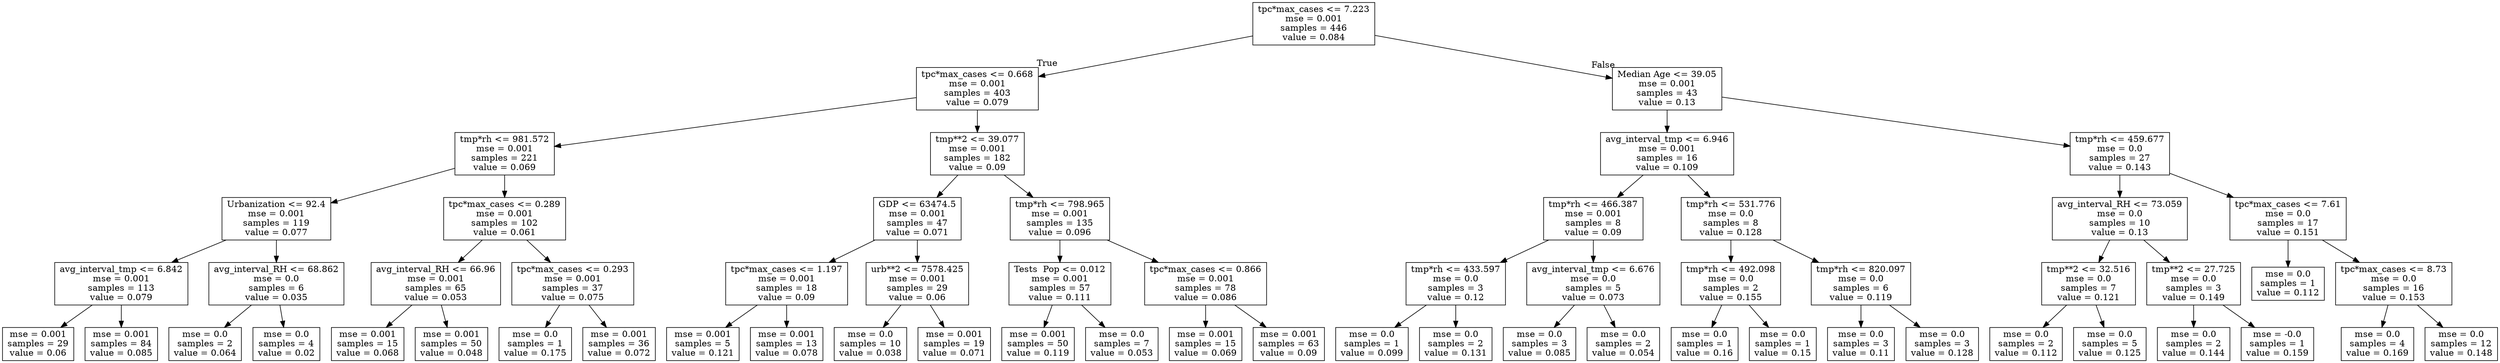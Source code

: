 digraph Tree {
node [shape=box] ;
0 [label="tpc*max_cases <= 7.223\nmse = 0.001\nsamples = 446\nvalue = 0.084"] ;
1 [label="tpc*max_cases <= 0.668\nmse = 0.001\nsamples = 403\nvalue = 0.079"] ;
0 -> 1 [labeldistance=2.5, labelangle=45, headlabel="True"] ;
2 [label="tmp*rh <= 981.572\nmse = 0.001\nsamples = 221\nvalue = 0.069"] ;
1 -> 2 ;
3 [label="Urbanization <= 92.4\nmse = 0.001\nsamples = 119\nvalue = 0.077"] ;
2 -> 3 ;
4 [label="avg_interval_tmp <= 6.842\nmse = 0.001\nsamples = 113\nvalue = 0.079"] ;
3 -> 4 ;
5 [label="mse = 0.001\nsamples = 29\nvalue = 0.06"] ;
4 -> 5 ;
6 [label="mse = 0.001\nsamples = 84\nvalue = 0.085"] ;
4 -> 6 ;
7 [label="avg_interval_RH <= 68.862\nmse = 0.0\nsamples = 6\nvalue = 0.035"] ;
3 -> 7 ;
8 [label="mse = 0.0\nsamples = 2\nvalue = 0.064"] ;
7 -> 8 ;
9 [label="mse = 0.0\nsamples = 4\nvalue = 0.02"] ;
7 -> 9 ;
10 [label="tpc*max_cases <= 0.289\nmse = 0.001\nsamples = 102\nvalue = 0.061"] ;
2 -> 10 ;
11 [label="avg_interval_RH <= 66.96\nmse = 0.001\nsamples = 65\nvalue = 0.053"] ;
10 -> 11 ;
12 [label="mse = 0.001\nsamples = 15\nvalue = 0.068"] ;
11 -> 12 ;
13 [label="mse = 0.001\nsamples = 50\nvalue = 0.048"] ;
11 -> 13 ;
14 [label="tpc*max_cases <= 0.293\nmse = 0.001\nsamples = 37\nvalue = 0.075"] ;
10 -> 14 ;
15 [label="mse = 0.0\nsamples = 1\nvalue = 0.175"] ;
14 -> 15 ;
16 [label="mse = 0.001\nsamples = 36\nvalue = 0.072"] ;
14 -> 16 ;
17 [label="tmp**2 <= 39.077\nmse = 0.001\nsamples = 182\nvalue = 0.09"] ;
1 -> 17 ;
18 [label="GDP <= 63474.5\nmse = 0.001\nsamples = 47\nvalue = 0.071"] ;
17 -> 18 ;
19 [label="tpc*max_cases <= 1.197\nmse = 0.001\nsamples = 18\nvalue = 0.09"] ;
18 -> 19 ;
20 [label="mse = 0.001\nsamples = 5\nvalue = 0.121"] ;
19 -> 20 ;
21 [label="mse = 0.001\nsamples = 13\nvalue = 0.078"] ;
19 -> 21 ;
22 [label="urb**2 <= 7578.425\nmse = 0.001\nsamples = 29\nvalue = 0.06"] ;
18 -> 22 ;
23 [label="mse = 0.0\nsamples = 10\nvalue = 0.038"] ;
22 -> 23 ;
24 [label="mse = 0.001\nsamples = 19\nvalue = 0.071"] ;
22 -> 24 ;
25 [label="tmp*rh <= 798.965\nmse = 0.001\nsamples = 135\nvalue = 0.096"] ;
17 -> 25 ;
26 [label="Tests \ Pop <= 0.012\nmse = 0.001\nsamples = 57\nvalue = 0.111"] ;
25 -> 26 ;
27 [label="mse = 0.001\nsamples = 50\nvalue = 0.119"] ;
26 -> 27 ;
28 [label="mse = 0.0\nsamples = 7\nvalue = 0.053"] ;
26 -> 28 ;
29 [label="tpc*max_cases <= 0.866\nmse = 0.001\nsamples = 78\nvalue = 0.086"] ;
25 -> 29 ;
30 [label="mse = 0.001\nsamples = 15\nvalue = 0.069"] ;
29 -> 30 ;
31 [label="mse = 0.001\nsamples = 63\nvalue = 0.09"] ;
29 -> 31 ;
32 [label="Median Age <= 39.05\nmse = 0.001\nsamples = 43\nvalue = 0.13"] ;
0 -> 32 [labeldistance=2.5, labelangle=-45, headlabel="False"] ;
33 [label="avg_interval_tmp <= 6.946\nmse = 0.001\nsamples = 16\nvalue = 0.109"] ;
32 -> 33 ;
34 [label="tmp*rh <= 466.387\nmse = 0.001\nsamples = 8\nvalue = 0.09"] ;
33 -> 34 ;
35 [label="tmp*rh <= 433.597\nmse = 0.0\nsamples = 3\nvalue = 0.12"] ;
34 -> 35 ;
36 [label="mse = 0.0\nsamples = 1\nvalue = 0.099"] ;
35 -> 36 ;
37 [label="mse = 0.0\nsamples = 2\nvalue = 0.131"] ;
35 -> 37 ;
38 [label="avg_interval_tmp <= 6.676\nmse = 0.0\nsamples = 5\nvalue = 0.073"] ;
34 -> 38 ;
39 [label="mse = 0.0\nsamples = 3\nvalue = 0.085"] ;
38 -> 39 ;
40 [label="mse = 0.0\nsamples = 2\nvalue = 0.054"] ;
38 -> 40 ;
41 [label="tmp*rh <= 531.776\nmse = 0.0\nsamples = 8\nvalue = 0.128"] ;
33 -> 41 ;
42 [label="tmp*rh <= 492.098\nmse = 0.0\nsamples = 2\nvalue = 0.155"] ;
41 -> 42 ;
43 [label="mse = 0.0\nsamples = 1\nvalue = 0.16"] ;
42 -> 43 ;
44 [label="mse = 0.0\nsamples = 1\nvalue = 0.15"] ;
42 -> 44 ;
45 [label="tmp*rh <= 820.097\nmse = 0.0\nsamples = 6\nvalue = 0.119"] ;
41 -> 45 ;
46 [label="mse = 0.0\nsamples = 3\nvalue = 0.11"] ;
45 -> 46 ;
47 [label="mse = 0.0\nsamples = 3\nvalue = 0.128"] ;
45 -> 47 ;
48 [label="tmp*rh <= 459.677\nmse = 0.0\nsamples = 27\nvalue = 0.143"] ;
32 -> 48 ;
49 [label="avg_interval_RH <= 73.059\nmse = 0.0\nsamples = 10\nvalue = 0.13"] ;
48 -> 49 ;
50 [label="tmp**2 <= 32.516\nmse = 0.0\nsamples = 7\nvalue = 0.121"] ;
49 -> 50 ;
51 [label="mse = 0.0\nsamples = 2\nvalue = 0.112"] ;
50 -> 51 ;
52 [label="mse = 0.0\nsamples = 5\nvalue = 0.125"] ;
50 -> 52 ;
53 [label="tmp**2 <= 27.725\nmse = 0.0\nsamples = 3\nvalue = 0.149"] ;
49 -> 53 ;
54 [label="mse = 0.0\nsamples = 2\nvalue = 0.144"] ;
53 -> 54 ;
55 [label="mse = -0.0\nsamples = 1\nvalue = 0.159"] ;
53 -> 55 ;
56 [label="tpc*max_cases <= 7.61\nmse = 0.0\nsamples = 17\nvalue = 0.151"] ;
48 -> 56 ;
57 [label="mse = 0.0\nsamples = 1\nvalue = 0.112"] ;
56 -> 57 ;
58 [label="tpc*max_cases <= 8.73\nmse = 0.0\nsamples = 16\nvalue = 0.153"] ;
56 -> 58 ;
59 [label="mse = 0.0\nsamples = 4\nvalue = 0.169"] ;
58 -> 59 ;
60 [label="mse = 0.0\nsamples = 12\nvalue = 0.148"] ;
58 -> 60 ;
}
